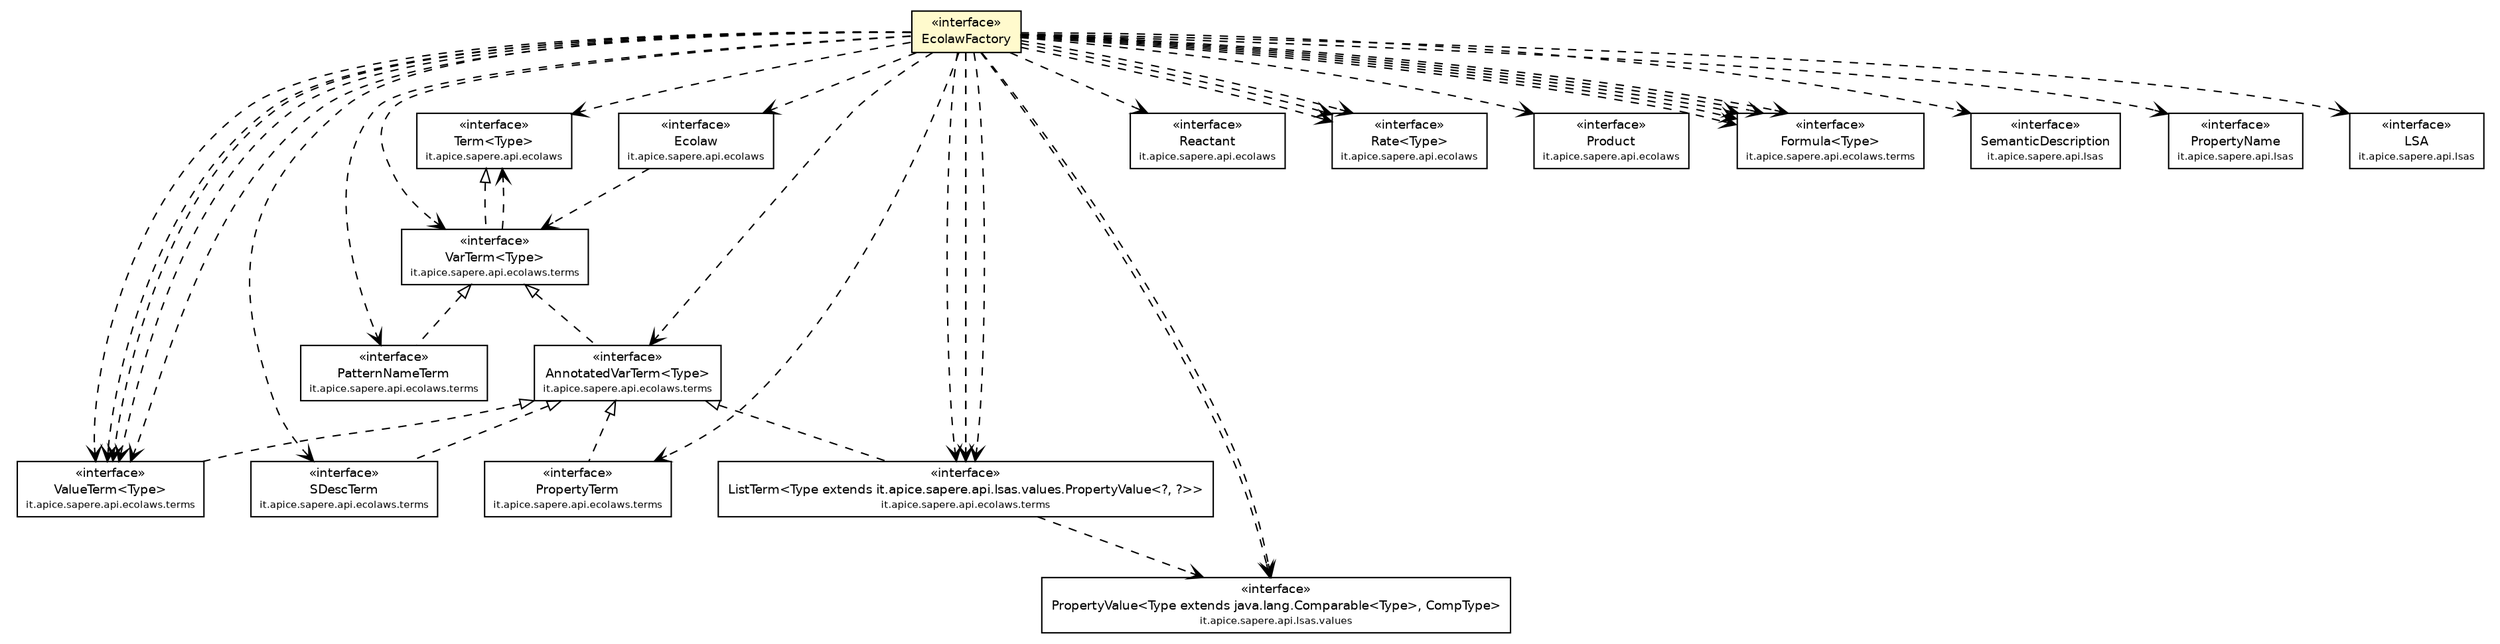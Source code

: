 #!/usr/local/bin/dot
#
# Class diagram 
# Generated by UmlGraph version 4.4 (http://www.spinellis.gr/sw/umlgraph)
#

digraph G {
	edge [fontname="Helvetica",fontsize=10,labelfontname="Helvetica",labelfontsize=10];
	node [fontname="Helvetica",fontsize=10,shape=plaintext];
	// it.apice.sapere.api.EcolawFactory
	c1665 [label=<<table border="0" cellborder="1" cellspacing="0" cellpadding="2" port="p" bgcolor="lemonChiffon" href="./EcolawFactory.html">
		<tr><td><table border="0" cellspacing="0" cellpadding="1">
			<tr><td> &laquo;interface&raquo; </td></tr>
			<tr><td> EcolawFactory </td></tr>
		</table></td></tr>
		</table>>, fontname="Helvetica", fontcolor="black", fontsize=9.0];
	// it.apice.sapere.api.ecolaws.Term<Type>
	c1666 [label=<<table border="0" cellborder="1" cellspacing="0" cellpadding="2" port="p" href="./ecolaws/Term.html">
		<tr><td><table border="0" cellspacing="0" cellpadding="1">
			<tr><td> &laquo;interface&raquo; </td></tr>
			<tr><td> Term&lt;Type&gt; </td></tr>
			<tr><td><font point-size="7.0"> it.apice.sapere.api.ecolaws </font></td></tr>
		</table></td></tr>
		</table>>, fontname="Helvetica", fontcolor="black", fontsize=9.0];
	// it.apice.sapere.api.ecolaws.Reactant
	c1667 [label=<<table border="0" cellborder="1" cellspacing="0" cellpadding="2" port="p" href="./ecolaws/Reactant.html">
		<tr><td><table border="0" cellspacing="0" cellpadding="1">
			<tr><td> &laquo;interface&raquo; </td></tr>
			<tr><td> Reactant </td></tr>
			<tr><td><font point-size="7.0"> it.apice.sapere.api.ecolaws </font></td></tr>
		</table></td></tr>
		</table>>, fontname="Helvetica", fontcolor="black", fontsize=9.0];
	// it.apice.sapere.api.ecolaws.Rate<Type>
	c1668 [label=<<table border="0" cellborder="1" cellspacing="0" cellpadding="2" port="p" href="./ecolaws/Rate.html">
		<tr><td><table border="0" cellspacing="0" cellpadding="1">
			<tr><td> &laquo;interface&raquo; </td></tr>
			<tr><td> Rate&lt;Type&gt; </td></tr>
			<tr><td><font point-size="7.0"> it.apice.sapere.api.ecolaws </font></td></tr>
		</table></td></tr>
		</table>>, fontname="Helvetica", fontcolor="black", fontsize=9.0];
	// it.apice.sapere.api.ecolaws.Product
	c1669 [label=<<table border="0" cellborder="1" cellspacing="0" cellpadding="2" port="p" href="./ecolaws/Product.html">
		<tr><td><table border="0" cellspacing="0" cellpadding="1">
			<tr><td> &laquo;interface&raquo; </td></tr>
			<tr><td> Product </td></tr>
			<tr><td><font point-size="7.0"> it.apice.sapere.api.ecolaws </font></td></tr>
		</table></td></tr>
		</table>>, fontname="Helvetica", fontcolor="black", fontsize=9.0];
	// it.apice.sapere.api.ecolaws.Ecolaw
	c1671 [label=<<table border="0" cellborder="1" cellspacing="0" cellpadding="2" port="p" href="./ecolaws/Ecolaw.html">
		<tr><td><table border="0" cellspacing="0" cellpadding="1">
			<tr><td> &laquo;interface&raquo; </td></tr>
			<tr><td> Ecolaw </td></tr>
			<tr><td><font point-size="7.0"> it.apice.sapere.api.ecolaws </font></td></tr>
		</table></td></tr>
		</table>>, fontname="Helvetica", fontcolor="black", fontsize=9.0];
	// it.apice.sapere.api.ecolaws.terms.VarTerm<Type>
	c1690 [label=<<table border="0" cellborder="1" cellspacing="0" cellpadding="2" port="p" href="./ecolaws/terms/VarTerm.html">
		<tr><td><table border="0" cellspacing="0" cellpadding="1">
			<tr><td> &laquo;interface&raquo; </td></tr>
			<tr><td> VarTerm&lt;Type&gt; </td></tr>
			<tr><td><font point-size="7.0"> it.apice.sapere.api.ecolaws.terms </font></td></tr>
		</table></td></tr>
		</table>>, fontname="Helvetica", fontcolor="black", fontsize=9.0];
	// it.apice.sapere.api.ecolaws.terms.ValueTerm<Type>
	c1691 [label=<<table border="0" cellborder="1" cellspacing="0" cellpadding="2" port="p" href="./ecolaws/terms/ValueTerm.html">
		<tr><td><table border="0" cellspacing="0" cellpadding="1">
			<tr><td> &laquo;interface&raquo; </td></tr>
			<tr><td> ValueTerm&lt;Type&gt; </td></tr>
			<tr><td><font point-size="7.0"> it.apice.sapere.api.ecolaws.terms </font></td></tr>
		</table></td></tr>
		</table>>, fontname="Helvetica", fontcolor="black", fontsize=9.0];
	// it.apice.sapere.api.ecolaws.terms.SDescTerm
	c1692 [label=<<table border="0" cellborder="1" cellspacing="0" cellpadding="2" port="p" href="./ecolaws/terms/SDescTerm.html">
		<tr><td><table border="0" cellspacing="0" cellpadding="1">
			<tr><td> &laquo;interface&raquo; </td></tr>
			<tr><td> SDescTerm </td></tr>
			<tr><td><font point-size="7.0"> it.apice.sapere.api.ecolaws.terms </font></td></tr>
		</table></td></tr>
		</table>>, fontname="Helvetica", fontcolor="black", fontsize=9.0];
	// it.apice.sapere.api.ecolaws.terms.PropertyTerm
	c1693 [label=<<table border="0" cellborder="1" cellspacing="0" cellpadding="2" port="p" href="./ecolaws/terms/PropertyTerm.html">
		<tr><td><table border="0" cellspacing="0" cellpadding="1">
			<tr><td> &laquo;interface&raquo; </td></tr>
			<tr><td> PropertyTerm </td></tr>
			<tr><td><font point-size="7.0"> it.apice.sapere.api.ecolaws.terms </font></td></tr>
		</table></td></tr>
		</table>>, fontname="Helvetica", fontcolor="black", fontsize=9.0];
	// it.apice.sapere.api.ecolaws.terms.PatternNameTerm
	c1694 [label=<<table border="0" cellborder="1" cellspacing="0" cellpadding="2" port="p" href="./ecolaws/terms/PatternNameTerm.html">
		<tr><td><table border="0" cellspacing="0" cellpadding="1">
			<tr><td> &laquo;interface&raquo; </td></tr>
			<tr><td> PatternNameTerm </td></tr>
			<tr><td><font point-size="7.0"> it.apice.sapere.api.ecolaws.terms </font></td></tr>
		</table></td></tr>
		</table>>, fontname="Helvetica", fontcolor="black", fontsize=9.0];
	// it.apice.sapere.api.ecolaws.terms.ListTerm<Type extends it.apice.sapere.api.lsas.values.PropertyValue<?, ?>>
	c1695 [label=<<table border="0" cellborder="1" cellspacing="0" cellpadding="2" port="p" href="./ecolaws/terms/ListTerm.html">
		<tr><td><table border="0" cellspacing="0" cellpadding="1">
			<tr><td> &laquo;interface&raquo; </td></tr>
			<tr><td> ListTerm&lt;Type extends it.apice.sapere.api.lsas.values.PropertyValue&lt;?, ?&gt;&gt; </td></tr>
			<tr><td><font point-size="7.0"> it.apice.sapere.api.ecolaws.terms </font></td></tr>
		</table></td></tr>
		</table>>, fontname="Helvetica", fontcolor="black", fontsize=9.0];
	// it.apice.sapere.api.ecolaws.terms.Formula<Type>
	c1696 [label=<<table border="0" cellborder="1" cellspacing="0" cellpadding="2" port="p" href="./ecolaws/terms/Formula.html">
		<tr><td><table border="0" cellspacing="0" cellpadding="1">
			<tr><td> &laquo;interface&raquo; </td></tr>
			<tr><td> Formula&lt;Type&gt; </td></tr>
			<tr><td><font point-size="7.0"> it.apice.sapere.api.ecolaws.terms </font></td></tr>
		</table></td></tr>
		</table>>, fontname="Helvetica", fontcolor="black", fontsize=9.0];
	// it.apice.sapere.api.ecolaws.terms.AnnotatedVarTerm<Type>
	c1697 [label=<<table border="0" cellborder="1" cellspacing="0" cellpadding="2" port="p" href="./ecolaws/terms/AnnotatedVarTerm.html">
		<tr><td><table border="0" cellspacing="0" cellpadding="1">
			<tr><td> &laquo;interface&raquo; </td></tr>
			<tr><td> AnnotatedVarTerm&lt;Type&gt; </td></tr>
			<tr><td><font point-size="7.0"> it.apice.sapere.api.ecolaws.terms </font></td></tr>
		</table></td></tr>
		</table>>, fontname="Helvetica", fontcolor="black", fontsize=9.0];
	// it.apice.sapere.api.lsas.SemanticDescription
	c1700 [label=<<table border="0" cellborder="1" cellspacing="0" cellpadding="2" port="p" href="./lsas/SemanticDescription.html">
		<tr><td><table border="0" cellspacing="0" cellpadding="1">
			<tr><td> &laquo;interface&raquo; </td></tr>
			<tr><td> SemanticDescription </td></tr>
			<tr><td><font point-size="7.0"> it.apice.sapere.api.lsas </font></td></tr>
		</table></td></tr>
		</table>>, fontname="Helvetica", fontcolor="black", fontsize=9.0];
	// it.apice.sapere.api.lsas.PropertyName
	c1701 [label=<<table border="0" cellborder="1" cellspacing="0" cellpadding="2" port="p" href="./lsas/PropertyName.html">
		<tr><td><table border="0" cellspacing="0" cellpadding="1">
			<tr><td> &laquo;interface&raquo; </td></tr>
			<tr><td> PropertyName </td></tr>
			<tr><td><font point-size="7.0"> it.apice.sapere.api.lsas </font></td></tr>
		</table></td></tr>
		</table>>, fontname="Helvetica", fontcolor="black", fontsize=9.0];
	// it.apice.sapere.api.lsas.LSA
	c1704 [label=<<table border="0" cellborder="1" cellspacing="0" cellpadding="2" port="p" href="./lsas/LSA.html">
		<tr><td><table border="0" cellspacing="0" cellpadding="1">
			<tr><td> &laquo;interface&raquo; </td></tr>
			<tr><td> LSA </td></tr>
			<tr><td><font point-size="7.0"> it.apice.sapere.api.lsas </font></td></tr>
		</table></td></tr>
		</table>>, fontname="Helvetica", fontcolor="black", fontsize=9.0];
	// it.apice.sapere.api.lsas.values.PropertyValue<Type extends java.lang.Comparable<Type>, CompType>
	c1707 [label=<<table border="0" cellborder="1" cellspacing="0" cellpadding="2" port="p" href="./lsas/values/PropertyValue.html">
		<tr><td><table border="0" cellspacing="0" cellpadding="1">
			<tr><td> &laquo;interface&raquo; </td></tr>
			<tr><td> PropertyValue&lt;Type extends java.lang.Comparable&lt;Type&gt;, CompType&gt; </td></tr>
			<tr><td><font point-size="7.0"> it.apice.sapere.api.lsas.values </font></td></tr>
		</table></td></tr>
		</table>>, fontname="Helvetica", fontcolor="black", fontsize=9.0];
	//it.apice.sapere.api.ecolaws.terms.VarTerm<Type> implements it.apice.sapere.api.ecolaws.Term<Type>
	c1666:p -> c1690:p [dir=back,arrowtail=empty,style=dashed];
	//it.apice.sapere.api.ecolaws.terms.ValueTerm<Type> implements it.apice.sapere.api.ecolaws.terms.AnnotatedVarTerm<Type>
	c1697:p -> c1691:p [dir=back,arrowtail=empty,style=dashed];
	//it.apice.sapere.api.ecolaws.terms.SDescTerm implements it.apice.sapere.api.ecolaws.terms.AnnotatedVarTerm<Type>
	c1697:p -> c1692:p [dir=back,arrowtail=empty,style=dashed];
	//it.apice.sapere.api.ecolaws.terms.PropertyTerm implements it.apice.sapere.api.ecolaws.terms.AnnotatedVarTerm<Type>
	c1697:p -> c1693:p [dir=back,arrowtail=empty,style=dashed];
	//it.apice.sapere.api.ecolaws.terms.PatternNameTerm implements it.apice.sapere.api.ecolaws.terms.VarTerm<Type>
	c1690:p -> c1694:p [dir=back,arrowtail=empty,style=dashed];
	//it.apice.sapere.api.ecolaws.terms.ListTerm<Type extends it.apice.sapere.api.lsas.values.PropertyValue<?, ?>> implements it.apice.sapere.api.ecolaws.terms.AnnotatedVarTerm<Type>
	c1697:p -> c1695:p [dir=back,arrowtail=empty,style=dashed];
	//it.apice.sapere.api.ecolaws.terms.AnnotatedVarTerm<Type> implements it.apice.sapere.api.ecolaws.terms.VarTerm<Type>
	c1690:p -> c1697:p [dir=back,arrowtail=empty,style=dashed];
	// it.apice.sapere.api.EcolawFactory DEPEND it.apice.sapere.api.ecolaws.Rate<Type>
	c1665:p -> c1668:p [taillabel="", label="", headlabel="", fontname="Helvetica", fontcolor="black", fontsize=10.0, color="black", arrowhead=open, style=dashed];
	// it.apice.sapere.api.EcolawFactory DEPEND it.apice.sapere.api.ecolaws.terms.PatternNameTerm
	c1665:p -> c1694:p [taillabel="", label="", headlabel="", fontname="Helvetica", fontcolor="black", fontsize=10.0, color="black", arrowhead=open, style=dashed];
	// it.apice.sapere.api.EcolawFactory DEPEND it.apice.sapere.api.ecolaws.terms.ValueTerm<Type>
	c1665:p -> c1691:p [taillabel="", label="", headlabel="", fontname="Helvetica", fontcolor="black", fontsize=10.0, color="black", arrowhead=open, style=dashed];
	// it.apice.sapere.api.EcolawFactory DEPEND it.apice.sapere.api.ecolaws.terms.ListTerm<Type extends it.apice.sapere.api.lsas.values.PropertyValue<?, ?>>
	c1665:p -> c1695:p [taillabel="", label="", headlabel="", fontname="Helvetica", fontcolor="black", fontsize=10.0, color="black", arrowhead=open, style=dashed];
	// it.apice.sapere.api.EcolawFactory DEPEND it.apice.sapere.api.ecolaws.terms.AnnotatedVarTerm<Type>
	c1665:p -> c1697:p [taillabel="", label="", headlabel="", fontname="Helvetica", fontcolor="black", fontsize=10.0, color="black", arrowhead=open, style=dashed];
	// it.apice.sapere.api.EcolawFactory DEPEND it.apice.sapere.api.ecolaws.terms.Formula<Type>
	c1665:p -> c1696:p [taillabel="", label="", headlabel="", fontname="Helvetica", fontcolor="black", fontsize=10.0, color="black", arrowhead=open, style=dashed];
	// it.apice.sapere.api.EcolawFactory DEPEND it.apice.sapere.api.ecolaws.terms.Formula<Type>
	c1665:p -> c1696:p [taillabel="", label="", headlabel="", fontname="Helvetica", fontcolor="black", fontsize=10.0, color="black", arrowhead=open, style=dashed];
	// it.apice.sapere.api.EcolawFactory DEPEND it.apice.sapere.api.ecolaws.terms.SDescTerm
	c1665:p -> c1692:p [taillabel="", label="", headlabel="", fontname="Helvetica", fontcolor="black", fontsize=10.0, color="black", arrowhead=open, style=dashed];
	// it.apice.sapere.api.EcolawFactory DEPEND it.apice.sapere.api.lsas.PropertyName
	c1665:p -> c1701:p [taillabel="", label="", headlabel="", fontname="Helvetica", fontcolor="black", fontsize=10.0, color="black", arrowhead=open, style=dashed];
	// it.apice.sapere.api.EcolawFactory DEPEND it.apice.sapere.api.ecolaws.terms.Formula<Type>
	c1665:p -> c1696:p [taillabel="", label="", headlabel="", fontname="Helvetica", fontcolor="black", fontsize=10.0, color="black", arrowhead=open, style=dashed];
	// it.apice.sapere.api.EcolawFactory DEPEND it.apice.sapere.api.lsas.LSA
	c1665:p -> c1704:p [taillabel="", label="", headlabel="", fontname="Helvetica", fontcolor="black", fontsize=10.0, color="black", arrowhead=open, style=dashed];
	// it.apice.sapere.api.EcolawFactory DEPEND it.apice.sapere.api.ecolaws.terms.ValueTerm<Type>
	c1665:p -> c1691:p [taillabel="", label="", headlabel="", fontname="Helvetica", fontcolor="black", fontsize=10.0, color="black", arrowhead=open, style=dashed];
	// it.apice.sapere.api.EcolawFactory DEPEND it.apice.sapere.api.ecolaws.terms.PropertyTerm
	c1665:p -> c1693:p [taillabel="", label="", headlabel="", fontname="Helvetica", fontcolor="black", fontsize=10.0, color="black", arrowhead=open, style=dashed];
	// it.apice.sapere.api.EcolawFactory DEPEND it.apice.sapere.api.ecolaws.terms.ListTerm<Type extends it.apice.sapere.api.lsas.values.PropertyValue<?, ?>>
	c1665:p -> c1695:p [taillabel="", label="", headlabel="", fontname="Helvetica", fontcolor="black", fontsize=10.0, color="black", arrowhead=open, style=dashed];
	// it.apice.sapere.api.EcolawFactory DEPEND it.apice.sapere.api.ecolaws.Rate<Type>
	c1665:p -> c1668:p [taillabel="", label="", headlabel="", fontname="Helvetica", fontcolor="black", fontsize=10.0, color="black", arrowhead=open, style=dashed];
	// it.apice.sapere.api.EcolawFactory DEPEND it.apice.sapere.api.ecolaws.Product
	c1665:p -> c1669:p [taillabel="", label="", headlabel="", fontname="Helvetica", fontcolor="black", fontsize=10.0, color="black", arrowhead=open, style=dashed];
	// it.apice.sapere.api.EcolawFactory DEPEND it.apice.sapere.api.ecolaws.terms.ValueTerm<Type>
	c1665:p -> c1691:p [taillabel="", label="", headlabel="", fontname="Helvetica", fontcolor="black", fontsize=10.0, color="black", arrowhead=open, style=dashed];
	// it.apice.sapere.api.EcolawFactory DEPEND it.apice.sapere.api.lsas.values.PropertyValue<Type extends java.lang.Comparable<Type>, CompType>
	c1665:p -> c1707:p [taillabel="", label="", headlabel="", fontname="Helvetica", fontcolor="black", fontsize=10.0, color="black", arrowhead=open, style=dashed];
	// it.apice.sapere.api.EcolawFactory DEPEND it.apice.sapere.api.ecolaws.Rate<Type>
	c1665:p -> c1668:p [taillabel="", label="", headlabel="", fontname="Helvetica", fontcolor="black", fontsize=10.0, color="black", arrowhead=open, style=dashed];
	// it.apice.sapere.api.EcolawFactory DEPEND it.apice.sapere.api.ecolaws.terms.ValueTerm<Type>
	c1665:p -> c1691:p [taillabel="", label="", headlabel="", fontname="Helvetica", fontcolor="black", fontsize=10.0, color="black", arrowhead=open, style=dashed];
	// it.apice.sapere.api.EcolawFactory DEPEND it.apice.sapere.api.lsas.values.PropertyValue<Type extends java.lang.Comparable<Type>, CompType>
	c1665:p -> c1707:p [taillabel="", label="", headlabel="", fontname="Helvetica", fontcolor="black", fontsize=10.0, color="black", arrowhead=open, style=dashed];
	// it.apice.sapere.api.EcolawFactory DEPEND it.apice.sapere.api.ecolaws.terms.ListTerm<Type extends it.apice.sapere.api.lsas.values.PropertyValue<?, ?>>
	c1665:p -> c1695:p [taillabel="", label="", headlabel="", fontname="Helvetica", fontcolor="black", fontsize=10.0, color="black", arrowhead=open, style=dashed];
	// it.apice.sapere.api.EcolawFactory DEPEND it.apice.sapere.api.ecolaws.Term<Type>
	c1665:p -> c1666:p [taillabel="", label="", headlabel="", fontname="Helvetica", fontcolor="black", fontsize=10.0, color="black", arrowhead=open, style=dashed];
	// it.apice.sapere.api.EcolawFactory DEPEND it.apice.sapere.api.ecolaws.terms.Formula<Type>
	c1665:p -> c1696:p [taillabel="", label="", headlabel="", fontname="Helvetica", fontcolor="black", fontsize=10.0, color="black", arrowhead=open, style=dashed];
	// it.apice.sapere.api.EcolawFactory DEPEND it.apice.sapere.api.lsas.SemanticDescription
	c1665:p -> c1700:p [taillabel="", label="", headlabel="", fontname="Helvetica", fontcolor="black", fontsize=10.0, color="black", arrowhead=open, style=dashed];
	// it.apice.sapere.api.EcolawFactory DEPEND it.apice.sapere.api.ecolaws.terms.ValueTerm<Type>
	c1665:p -> c1691:p [taillabel="", label="", headlabel="", fontname="Helvetica", fontcolor="black", fontsize=10.0, color="black", arrowhead=open, style=dashed];
	// it.apice.sapere.api.EcolawFactory DEPEND it.apice.sapere.api.ecolaws.Reactant
	c1665:p -> c1667:p [taillabel="", label="", headlabel="", fontname="Helvetica", fontcolor="black", fontsize=10.0, color="black", arrowhead=open, style=dashed];
	// it.apice.sapere.api.EcolawFactory DEPEND it.apice.sapere.api.ecolaws.terms.ListTerm<Type extends it.apice.sapere.api.lsas.values.PropertyValue<?, ?>>
	c1665:p -> c1695:p [taillabel="", label="", headlabel="", fontname="Helvetica", fontcolor="black", fontsize=10.0, color="black", arrowhead=open, style=dashed];
	// it.apice.sapere.api.EcolawFactory DEPEND it.apice.sapere.api.ecolaws.terms.VarTerm<Type>
	c1665:p -> c1690:p [taillabel="", label="", headlabel="", fontname="Helvetica", fontcolor="black", fontsize=10.0, color="black", arrowhead=open, style=dashed];
	// it.apice.sapere.api.EcolawFactory DEPEND it.apice.sapere.api.ecolaws.Ecolaw
	c1665:p -> c1671:p [taillabel="", label="", headlabel="", fontname="Helvetica", fontcolor="black", fontsize=10.0, color="black", arrowhead=open, style=dashed];
	// it.apice.sapere.api.EcolawFactory DEPEND it.apice.sapere.api.ecolaws.terms.Formula<Type>
	c1665:p -> c1696:p [taillabel="", label="", headlabel="", fontname="Helvetica", fontcolor="black", fontsize=10.0, color="black", arrowhead=open, style=dashed];
	// it.apice.sapere.api.ecolaws.Ecolaw DEPEND it.apice.sapere.api.ecolaws.terms.VarTerm<Type>
	c1671:p -> c1690:p [taillabel="", label="", headlabel="", fontname="Helvetica", fontcolor="black", fontsize=10.0, color="black", arrowhead=open, style=dashed];
	// it.apice.sapere.api.ecolaws.terms.VarTerm<Type> DEPEND it.apice.sapere.api.ecolaws.Term<Type>
	c1690:p -> c1666:p [taillabel="", label="", headlabel="", fontname="Helvetica", fontcolor="black", fontsize=10.0, color="black", arrowhead=open, style=dashed];
	// it.apice.sapere.api.ecolaws.terms.ListTerm<Type extends it.apice.sapere.api.lsas.values.PropertyValue<?, ?>> DEPEND it.apice.sapere.api.lsas.values.PropertyValue<Type extends java.lang.Comparable<Type>, CompType>
	c1695:p -> c1707:p [taillabel="", label="", headlabel="", fontname="Helvetica", fontcolor="black", fontsize=10.0, color="black", arrowhead=open, style=dashed];
}

